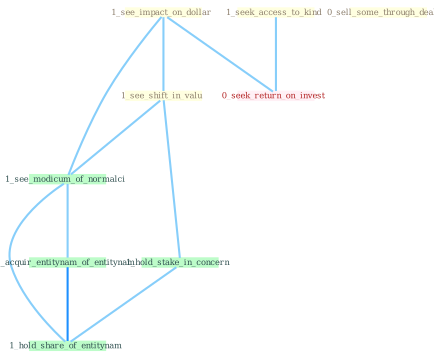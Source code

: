 Graph G{ 
    node
    [shape=polygon,style=filled,width=.5,height=.06,color="#BDFCC9",fixedsize=true,fontsize=4,
    fontcolor="#2f4f4f"];
    {node
    [color="#ffffe0", fontcolor="#8b7d6b"] "1_see_impact_on_dollar " "0_sell_some_through_dealer " "1_seek_access_to_kind " "1_see_shift_in_valu "}
{node [color="#fff0f5", fontcolor="#b22222"] "0_seek_return_on_invest "}
edge [color="#B0E2FF"];

	"1_see_impact_on_dollar " -- "1_see_shift_in_valu " [w="1", color="#87cefa" ];
	"1_see_impact_on_dollar " -- "0_seek_return_on_invest " [w="1", color="#87cefa" ];
	"1_see_impact_on_dollar " -- "1_see_modicum_of_normalci " [w="1", color="#87cefa" ];
	"1_seek_access_to_kind " -- "0_seek_return_on_invest " [w="1", color="#87cefa" ];
	"1_see_shift_in_valu " -- "1_hold_stake_in_concern " [w="1", color="#87cefa" ];
	"1_see_shift_in_valu " -- "1_see_modicum_of_normalci " [w="1", color="#87cefa" ];
	"1_hold_stake_in_concern " -- "1_hold_share_of_entitynam " [w="1", color="#87cefa" ];
	"1_see_modicum_of_normalci " -- "1_acquir_entitynam_of_entitynam " [w="1", color="#87cefa" ];
	"1_see_modicum_of_normalci " -- "1_hold_share_of_entitynam " [w="1", color="#87cefa" ];
	"1_acquir_entitynam_of_entitynam " -- "1_hold_share_of_entitynam " [w="2", color="#1e90ff" , len=0.8];
}